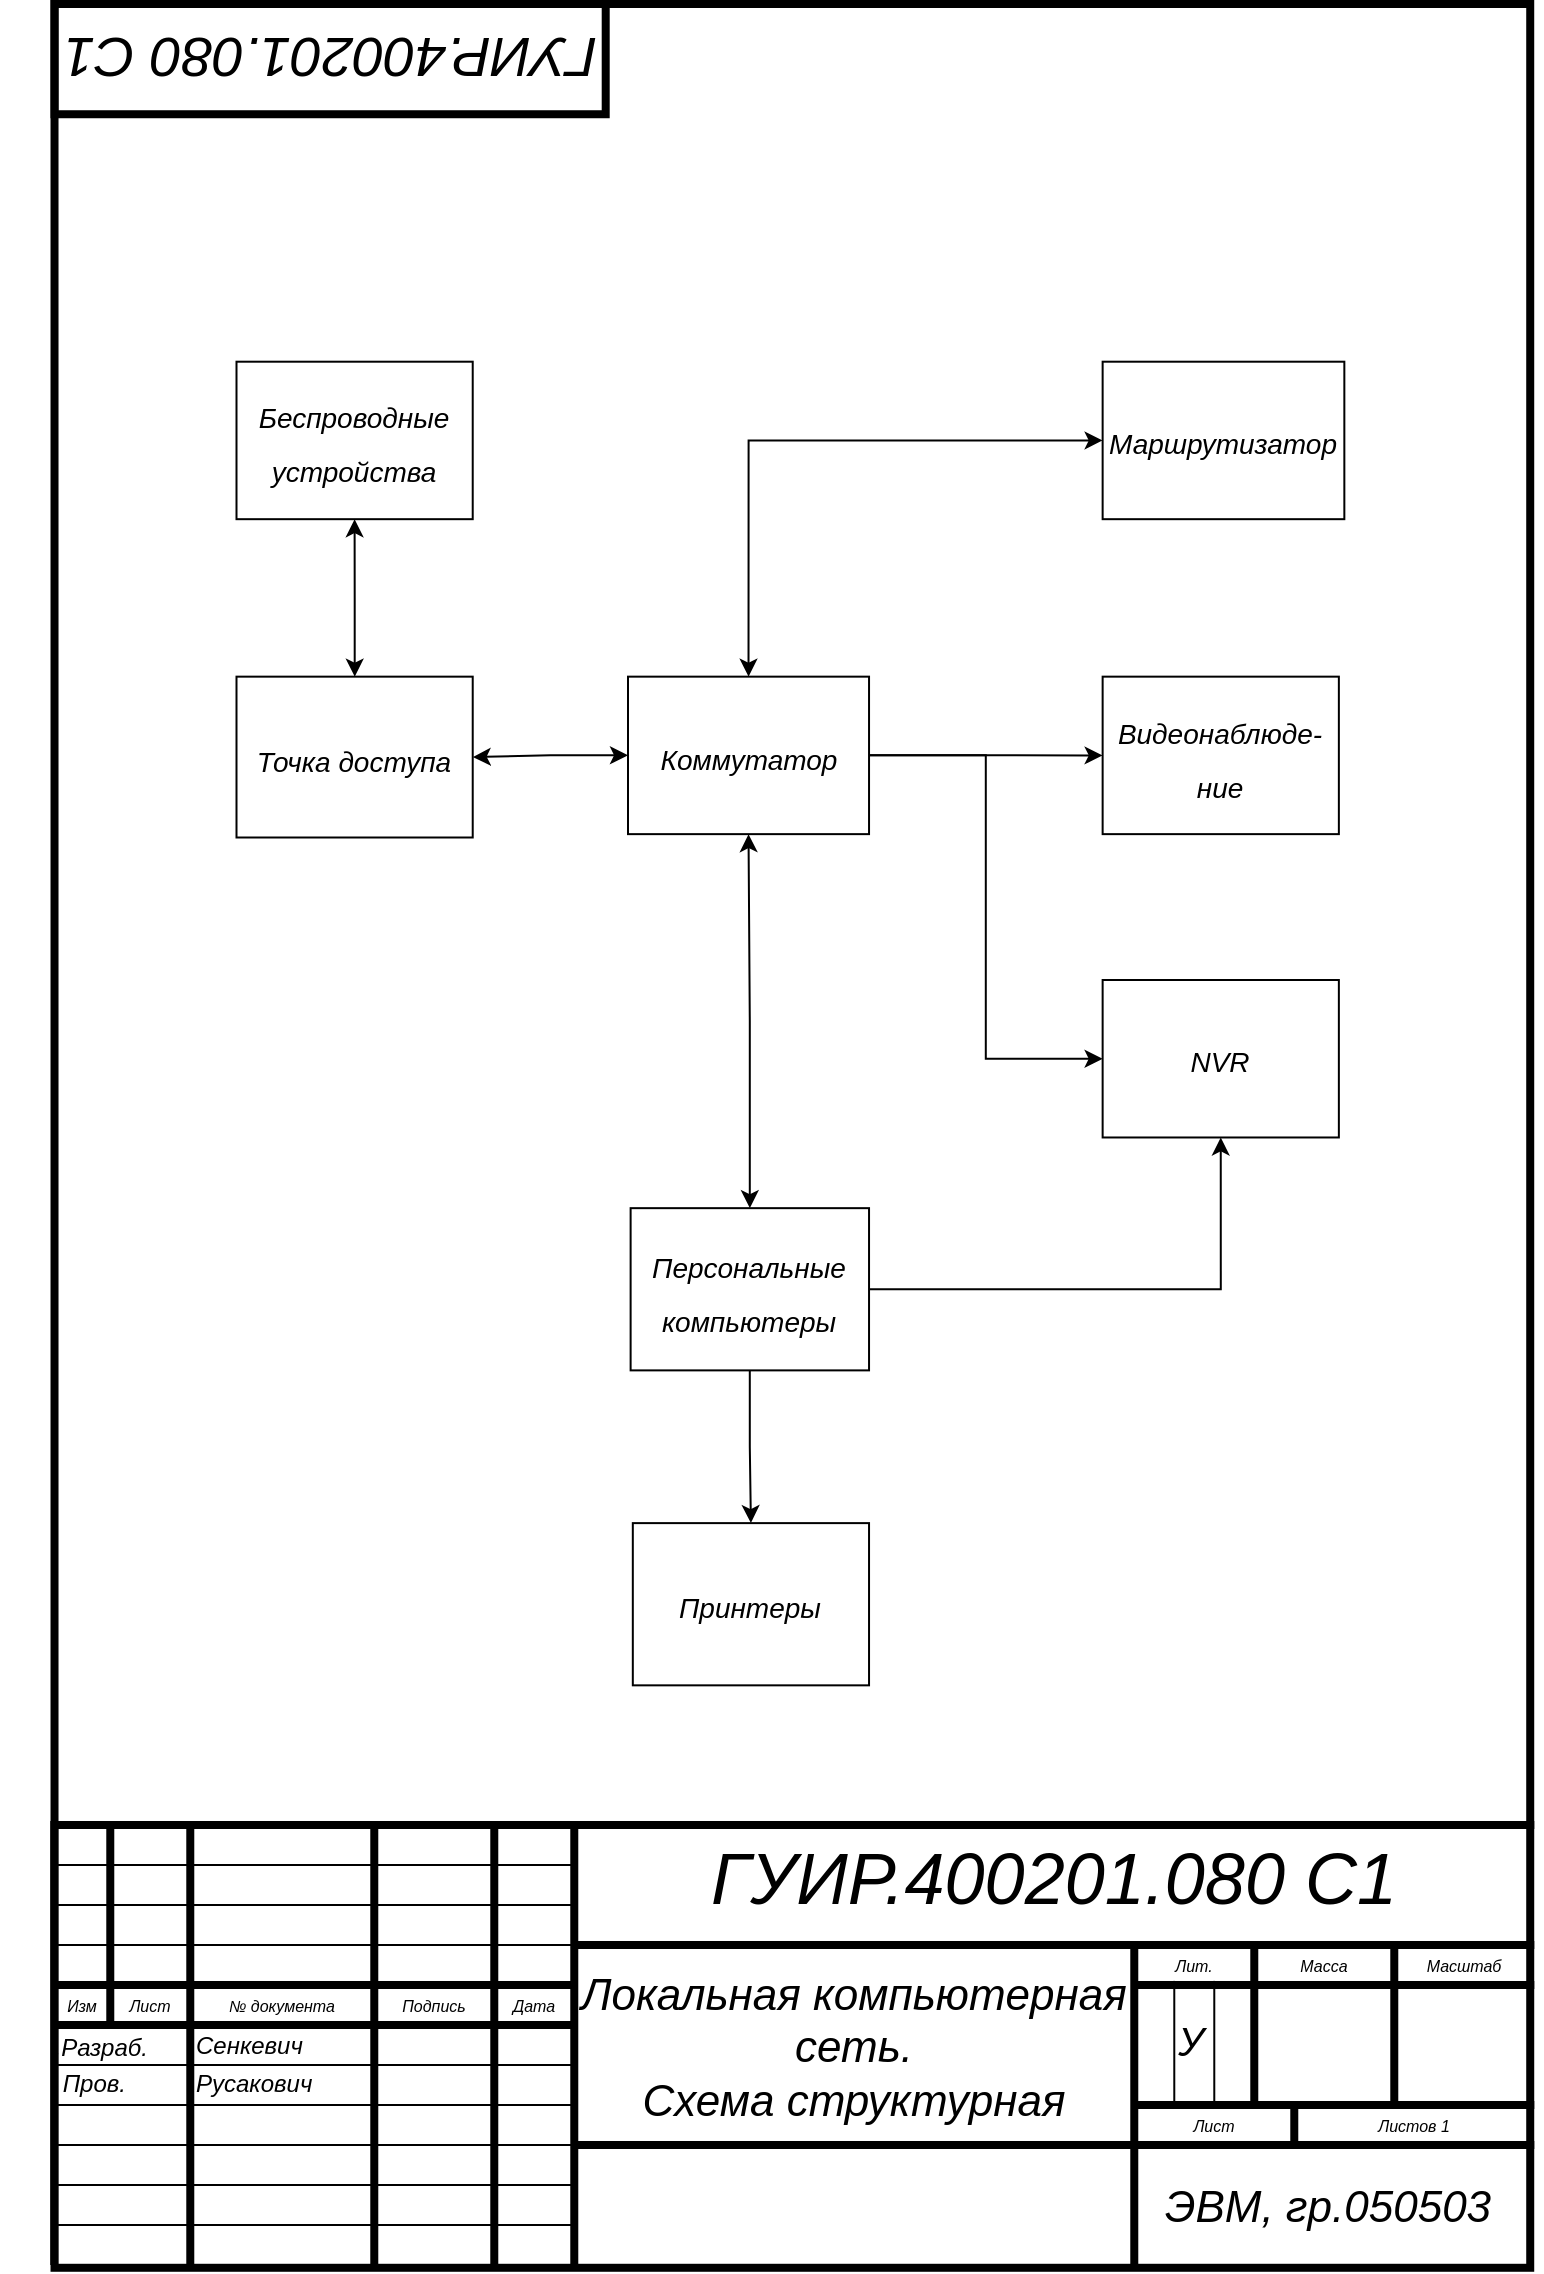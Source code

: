 <mxfile compressed="false" version="22.1.2" type="device">
  <diagram name="Страница-1" id="Страница-1">
    <mxGraphModel dx="-38" dy="461" grid="1" gridSize="9.842" guides="1" tooltips="1" connect="1" arrows="1" fold="1" page="1" pageScale="1" pageWidth="827" pageHeight="1169" math="0" shadow="0">
      <root>
        <mxCell id="0" />
        <mxCell id="tpW0L4eKJtAbM24Pp-hq-4" value="Границы" style="" parent="0" />
        <mxCell id="XYD-opMogOewsWYCsBqt-0" value="" style="rounded=0;whiteSpace=wrap;html=1;fillColor=none;strokeWidth=4;" parent="tpW0L4eKJtAbM24Pp-hq-4" vertex="1">
          <mxGeometry x="893.26" y="18" width="737.85" height="1131.89" as="geometry" />
        </mxCell>
        <mxCell id="XYD-opMogOewsWYCsBqt-1" value="" style="rounded=0;whiteSpace=wrap;html=1;strokeWidth=4;fillColor=none;" parent="tpW0L4eKJtAbM24Pp-hq-4" vertex="1">
          <mxGeometry x="893.26" y="18" width="275.59" height="55.12" as="geometry" />
        </mxCell>
        <mxCell id="ZWHlX_L_aykVCrJByL5k-2" value="&lt;font style=&quot;font-size: 14px;&quot;&gt;Маршрутизатор&lt;/font&gt;" style="rounded=0;whiteSpace=wrap;html=1;fontSize=22;strokeWidth=1;align=center;fontFamily=Arial;fontStyle=2" parent="tpW0L4eKJtAbM24Pp-hq-4" vertex="1">
          <mxGeometry x="1417.32" y="196.85" width="120.85" height="78.74" as="geometry" />
        </mxCell>
        <mxCell id="ZWHlX_L_aykVCrJByL5k-3" style="edgeStyle=orthogonalEdgeStyle;rounded=0;orthogonalLoop=1;jettySize=auto;html=1;entryX=0.5;entryY=1;entryDx=0;entryDy=0;startArrow=classic;startFill=1;" parent="tpW0L4eKJtAbM24Pp-hq-4" source="ZWHlX_L_aykVCrJByL5k-4" target="ZWHlX_L_aykVCrJByL5k-5" edge="1">
          <mxGeometry relative="1" as="geometry" />
        </mxCell>
        <mxCell id="ZWHlX_L_aykVCrJByL5k-4" value="&lt;font style=&quot;font-size: 14px;&quot;&gt;Точка доступа&lt;/font&gt;" style="rounded=0;whiteSpace=wrap;html=1;fontSize=22;strokeWidth=1;align=center;fontFamily=Arial;fontStyle=2" parent="tpW0L4eKJtAbM24Pp-hq-4" vertex="1">
          <mxGeometry x="984.25" y="354.33" width="118.11" height="80.42" as="geometry" />
        </mxCell>
        <mxCell id="ZWHlX_L_aykVCrJByL5k-5" value="&lt;font style=&quot;font-size: 14px;&quot;&gt;Беспроводные устройства&lt;/font&gt;" style="rounded=0;whiteSpace=wrap;html=1;fontSize=22;strokeWidth=1;align=center;fontFamily=Arial;fontStyle=2" parent="tpW0L4eKJtAbM24Pp-hq-4" vertex="1">
          <mxGeometry x="984.25" y="196.85" width="118.11" height="78.74" as="geometry" />
        </mxCell>
        <mxCell id="ZWHlX_L_aykVCrJByL5k-6" value="&lt;font style=&quot;font-size: 14px;&quot;&gt;Видеонаблюде-ние&lt;/font&gt;" style="rounded=0;whiteSpace=wrap;html=1;fontSize=22;strokeWidth=1;align=center;fontFamily=Arial;fontStyle=2" parent="tpW0L4eKJtAbM24Pp-hq-4" vertex="1">
          <mxGeometry x="1417.32" y="354.33" width="118.11" height="78.74" as="geometry" />
        </mxCell>
        <mxCell id="ZWHlX_L_aykVCrJByL5k-14" style="edgeStyle=orthogonalEdgeStyle;rounded=0;orthogonalLoop=1;jettySize=auto;html=1;entryX=1;entryY=0.5;entryDx=0;entryDy=0;startArrow=classic;startFill=1;" parent="tpW0L4eKJtAbM24Pp-hq-4" source="ZWHlX_L_aykVCrJByL5k-7" target="ZWHlX_L_aykVCrJByL5k-4" edge="1">
          <mxGeometry relative="1" as="geometry" />
        </mxCell>
        <mxCell id="PZikR7av2AhRdOscedBx-4" style="edgeStyle=orthogonalEdgeStyle;rounded=0;orthogonalLoop=1;jettySize=auto;html=1;entryX=0;entryY=0.5;entryDx=0;entryDy=0;exitX=0.5;exitY=0;exitDx=0;exitDy=0;startArrow=classic;startFill=1;" edge="1" parent="tpW0L4eKJtAbM24Pp-hq-4" source="ZWHlX_L_aykVCrJByL5k-7" target="ZWHlX_L_aykVCrJByL5k-2">
          <mxGeometry relative="1" as="geometry" />
        </mxCell>
        <mxCell id="PZikR7av2AhRdOscedBx-6" style="edgeStyle=orthogonalEdgeStyle;rounded=0;orthogonalLoop=1;jettySize=auto;html=1;entryX=0;entryY=0.5;entryDx=0;entryDy=0;" edge="1" parent="tpW0L4eKJtAbM24Pp-hq-4" source="ZWHlX_L_aykVCrJByL5k-7" target="ZWHlX_L_aykVCrJByL5k-10">
          <mxGeometry relative="1" as="geometry" />
        </mxCell>
        <mxCell id="PZikR7av2AhRdOscedBx-8" style="edgeStyle=orthogonalEdgeStyle;rounded=0;orthogonalLoop=1;jettySize=auto;html=1;entryX=0;entryY=0.5;entryDx=0;entryDy=0;" edge="1" parent="tpW0L4eKJtAbM24Pp-hq-4" source="ZWHlX_L_aykVCrJByL5k-7" target="ZWHlX_L_aykVCrJByL5k-6">
          <mxGeometry relative="1" as="geometry" />
        </mxCell>
        <mxCell id="ZWHlX_L_aykVCrJByL5k-7" value="&lt;font style=&quot;font-size: 14px;&quot;&gt;Коммутатор&lt;/font&gt;" style="rounded=0;whiteSpace=wrap;html=1;fontSize=22;strokeWidth=1;align=center;fontFamily=Arial;fontStyle=2" parent="tpW0L4eKJtAbM24Pp-hq-4" vertex="1">
          <mxGeometry x="1180" y="354.33" width="120.52" height="78.74" as="geometry" />
        </mxCell>
        <mxCell id="ZWHlX_L_aykVCrJByL5k-10" value="&lt;font style=&quot;font-size: 14px;&quot;&gt;NVR&lt;/font&gt;" style="rounded=0;whiteSpace=wrap;html=1;fontSize=22;strokeWidth=1;align=center;fontFamily=Arial;fontStyle=2" parent="tpW0L4eKJtAbM24Pp-hq-4" vertex="1">
          <mxGeometry x="1417.32" y="506.0" width="118.11" height="78.74" as="geometry" />
        </mxCell>
        <mxCell id="ZWHlX_L_aykVCrJByL5k-11" value="&lt;font style=&quot;font-size: 14px;&quot;&gt;Принтеры&lt;/font&gt;" style="rounded=0;whiteSpace=wrap;html=1;fontSize=22;strokeWidth=1;align=center;fontFamily=Arial;fontStyle=2" parent="tpW0L4eKJtAbM24Pp-hq-4" vertex="1">
          <mxGeometry x="1182.41" y="777.56" width="118.11" height="81.11" as="geometry" />
        </mxCell>
        <mxCell id="ZWHlX_L_aykVCrJByL5k-16" style="edgeStyle=orthogonalEdgeStyle;rounded=0;orthogonalLoop=1;jettySize=auto;html=1;entryX=0.5;entryY=1;entryDx=0;entryDy=0;startArrow=classic;startFill=1;" parent="tpW0L4eKJtAbM24Pp-hq-4" source="ZWHlX_L_aykVCrJByL5k-12" target="ZWHlX_L_aykVCrJByL5k-7" edge="1">
          <mxGeometry relative="1" as="geometry" />
        </mxCell>
        <mxCell id="PZikR7av2AhRdOscedBx-0" value="" style="edgeStyle=orthogonalEdgeStyle;rounded=0;orthogonalLoop=1;jettySize=auto;html=1;" edge="1" parent="tpW0L4eKJtAbM24Pp-hq-4" source="ZWHlX_L_aykVCrJByL5k-12" target="ZWHlX_L_aykVCrJByL5k-11">
          <mxGeometry relative="1" as="geometry" />
        </mxCell>
        <mxCell id="PZikR7av2AhRdOscedBx-7" style="edgeStyle=orthogonalEdgeStyle;rounded=0;orthogonalLoop=1;jettySize=auto;html=1;entryX=0.5;entryY=1;entryDx=0;entryDy=0;" edge="1" parent="tpW0L4eKJtAbM24Pp-hq-4" source="ZWHlX_L_aykVCrJByL5k-12" target="ZWHlX_L_aykVCrJByL5k-10">
          <mxGeometry relative="1" as="geometry" />
        </mxCell>
        <mxCell id="ZWHlX_L_aykVCrJByL5k-12" value="&lt;font style=&quot;font-size: 14px;&quot;&gt;Персональные компьютеры&lt;/font&gt;" style="rounded=0;whiteSpace=wrap;html=1;fontSize=22;strokeWidth=1;align=center;fontFamily=Arial;fontStyle=2" parent="tpW0L4eKJtAbM24Pp-hq-4" vertex="1">
          <mxGeometry x="1181.31" y="620.08" width="119.21" height="81.11" as="geometry" />
        </mxCell>
        <mxCell id="tpW0L4eKJtAbM24Pp-hq-6" value="Рамка" parent="0" />
        <mxCell id="Izu4CDzaR0ki_h7jihql-112" style="vsdxID=3;fillColor=#FFFFFF;gradientColor=none;shape=stencil(nY9LDoAgDERP0z3SI/i5BwkoRAUC+Lu9kGo0Lt3NtK/tFLCOWngFnMUU3Kg2I5MGbIBzY7UKJmUF2ALWvQtqCG6xkrwXhSxqdmvZsNNcxViZ4ewgT64jdDL2hf4E7wsXmsWThd549765c4l+xvYE);strokeColor=#000000;strokeWidth=4;spacingTop=-1;spacingBottom=-1;spacingLeft=-1;spacingRight=-1;labelBackgroundColor=#ffffff;rounded=0;html=1;whiteSpace=wrap;fontFamily=Arial;fontStyle=2" parent="tpW0L4eKJtAbM24Pp-hq-6" vertex="1">
          <mxGeometry x="893.14" y="928.45" width="740" height="220" as="geometry" />
        </mxCell>
        <mxCell id="Izu4CDzaR0ki_h7jihql-113" style="vsdxID=28;edgeStyle=none;startArrow=none;endArrow=none;startSize=5;endSize=5;strokeWidth=4;strokeColor=#000000;spacingTop=-1;spacingBottom=-1;spacingLeft=-1;spacingRight=-1;verticalAlign=middle;html=1;labelBackgroundColor=#ffffff;rounded=0;fontFamily=Arial;fontStyle=2" parent="tpW0L4eKJtAbM24Pp-hq-6" edge="1">
          <mxGeometry relative="1" as="geometry">
            <Array as="points" />
            <mxPoint x="921.14" y="928.45" as="sourcePoint" />
            <mxPoint x="921.14" y="1028.45" as="targetPoint" />
          </mxGeometry>
        </mxCell>
        <mxCell id="Izu4CDzaR0ki_h7jihql-114" style="vsdxID=27;edgeStyle=none;startArrow=none;endArrow=none;startSize=5;endSize=5;strokeColor=#000000;spacingTop=-1;spacingBottom=-1;spacingLeft=-1;spacingRight=-1;verticalAlign=middle;html=1;labelBackgroundColor=#ffffff;rounded=0;fontFamily=Arial;fontStyle=2" parent="tpW0L4eKJtAbM24Pp-hq-6" edge="1">
          <mxGeometry relative="1" as="geometry">
            <mxPoint as="offset" />
            <Array as="points" />
            <mxPoint x="893.14" y="1128.45" as="sourcePoint" />
            <mxPoint x="1153.14" y="1128.45" as="targetPoint" />
          </mxGeometry>
        </mxCell>
        <mxCell id="Izu4CDzaR0ki_h7jihql-115" style="vsdxID=26;edgeStyle=none;startArrow=none;endArrow=none;startSize=5;endSize=5;strokeColor=#000000;spacingTop=-1;spacingBottom=-1;spacingLeft=-1;spacingRight=-1;verticalAlign=middle;html=1;labelBackgroundColor=#ffffff;rounded=0;fontFamily=Arial;fontStyle=2" parent="tpW0L4eKJtAbM24Pp-hq-6" edge="1">
          <mxGeometry relative="1" as="geometry">
            <mxPoint as="offset" />
            <Array as="points" />
            <mxPoint x="893.14" y="1108.45" as="sourcePoint" />
            <mxPoint x="1153.14" y="1108.45" as="targetPoint" />
          </mxGeometry>
        </mxCell>
        <mxCell id="Izu4CDzaR0ki_h7jihql-116" style="vsdxID=25;edgeStyle=none;startArrow=none;endArrow=none;startSize=5;endSize=5;strokeColor=#000000;spacingTop=-1;spacingBottom=-1;spacingLeft=-1;spacingRight=-1;verticalAlign=middle;html=1;labelBackgroundColor=#ffffff;rounded=0;fontFamily=Arial;fontStyle=2" parent="tpW0L4eKJtAbM24Pp-hq-6" edge="1">
          <mxGeometry relative="1" as="geometry">
            <mxPoint as="offset" />
            <Array as="points" />
            <mxPoint x="893.14" y="1088.45" as="sourcePoint" />
            <mxPoint x="1153.14" y="1088.45" as="targetPoint" />
          </mxGeometry>
        </mxCell>
        <mxCell id="Izu4CDzaR0ki_h7jihql-117" style="vsdxID=24;edgeStyle=none;startArrow=none;endArrow=none;startSize=5;endSize=5;strokeColor=#000000;spacingTop=-1;spacingBottom=-1;spacingLeft=-1;spacingRight=-1;verticalAlign=middle;html=1;labelBackgroundColor=#ffffff;rounded=0;fontFamily=Arial;fontStyle=2" parent="tpW0L4eKJtAbM24Pp-hq-6" edge="1">
          <mxGeometry relative="1" as="geometry">
            <mxPoint as="offset" />
            <Array as="points" />
            <mxPoint x="893.14" y="1068.45" as="sourcePoint" />
            <mxPoint x="1153.14" y="1068.45" as="targetPoint" />
          </mxGeometry>
        </mxCell>
        <mxCell id="Izu4CDzaR0ki_h7jihql-118" style="vsdxID=23;edgeStyle=none;startArrow=none;endArrow=none;startSize=5;endSize=5;strokeColor=#000000;spacingTop=-1;spacingBottom=-1;spacingLeft=-1;spacingRight=-1;verticalAlign=middle;html=1;labelBackgroundColor=#ffffff;rounded=0;fontFamily=Arial;fontStyle=2" parent="tpW0L4eKJtAbM24Pp-hq-6" edge="1">
          <mxGeometry relative="1" as="geometry">
            <mxPoint as="offset" />
            <Array as="points" />
            <mxPoint x="893.14" y="1048.45" as="sourcePoint" />
            <mxPoint x="1153.14" y="1048.45" as="targetPoint" />
          </mxGeometry>
        </mxCell>
        <mxCell id="Izu4CDzaR0ki_h7jihql-119" style="vsdxID=22;edgeStyle=none;startArrow=none;endArrow=none;startSize=5;endSize=5;strokeWidth=4;strokeColor=#000000;spacingTop=-1;spacingBottom=-1;spacingLeft=-1;spacingRight=-1;verticalAlign=middle;html=1;labelBackgroundColor=#ffffff;rounded=0;fontFamily=Arial;fontStyle=2" parent="tpW0L4eKJtAbM24Pp-hq-6" edge="1">
          <mxGeometry relative="1" as="geometry">
            <mxPoint as="offset" />
            <Array as="points" />
            <mxPoint x="893.14" y="1028.45" as="sourcePoint" />
            <mxPoint x="1153.14" y="1028.45" as="targetPoint" />
          </mxGeometry>
        </mxCell>
        <mxCell id="Izu4CDzaR0ki_h7jihql-120" style="vsdxID=21;edgeStyle=none;startArrow=none;endArrow=none;startSize=5;endSize=5;strokeWidth=4;strokeColor=#000000;spacingTop=-1;spacingBottom=-1;spacingLeft=-1;spacingRight=-1;verticalAlign=middle;html=1;labelBackgroundColor=#ffffff;rounded=0;fontFamily=Arial;fontStyle=2" parent="tpW0L4eKJtAbM24Pp-hq-6" edge="1">
          <mxGeometry relative="1" as="geometry">
            <mxPoint as="offset" />
            <Array as="points" />
            <mxPoint x="893.14" y="1008.45" as="sourcePoint" />
            <mxPoint x="1153.14" y="1008.45" as="targetPoint" />
          </mxGeometry>
        </mxCell>
        <mxCell id="Izu4CDzaR0ki_h7jihql-121" style="vsdxID=20;edgeStyle=none;startArrow=none;endArrow=none;startSize=5;endSize=5;strokeColor=#000000;spacingTop=-1;spacingBottom=-1;spacingLeft=-1;spacingRight=-1;verticalAlign=middle;html=1;labelBackgroundColor=#ffffff;rounded=0;fontFamily=Arial;fontStyle=2" parent="tpW0L4eKJtAbM24Pp-hq-6" edge="1">
          <mxGeometry relative="1" as="geometry">
            <mxPoint as="offset" />
            <Array as="points" />
            <mxPoint x="893.14" y="988.45" as="sourcePoint" />
            <mxPoint x="1153.14" y="988.45" as="targetPoint" />
          </mxGeometry>
        </mxCell>
        <mxCell id="Izu4CDzaR0ki_h7jihql-122" style="vsdxID=19;edgeStyle=none;startArrow=none;endArrow=none;startSize=5;endSize=5;strokeColor=#000000;spacingTop=-1;spacingBottom=-1;spacingLeft=-1;spacingRight=-1;verticalAlign=middle;html=1;labelBackgroundColor=#ffffff;rounded=0;fontFamily=Arial;fontStyle=2" parent="tpW0L4eKJtAbM24Pp-hq-6" edge="1">
          <mxGeometry relative="1" as="geometry">
            <mxPoint as="offset" />
            <Array as="points" />
            <mxPoint x="893.14" y="968.45" as="sourcePoint" />
            <mxPoint x="1153.14" y="968.45" as="targetPoint" />
          </mxGeometry>
        </mxCell>
        <mxCell id="Izu4CDzaR0ki_h7jihql-123" style="vsdxID=18;edgeStyle=none;startArrow=none;endArrow=none;startSize=5;endSize=5;strokeColor=#000000;spacingTop=-1;spacingBottom=-1;spacingLeft=-1;spacingRight=-1;verticalAlign=middle;html=1;labelBackgroundColor=#ffffff;rounded=0;fontFamily=Arial;fontStyle=2" parent="tpW0L4eKJtAbM24Pp-hq-6" edge="1">
          <mxGeometry relative="1" as="geometry">
            <mxPoint as="offset" />
            <Array as="points" />
            <mxPoint x="893.14" y="948.45" as="sourcePoint" />
            <mxPoint x="1153.14" y="948.45" as="targetPoint" />
          </mxGeometry>
        </mxCell>
        <mxCell id="Izu4CDzaR0ki_h7jihql-124" style="vsdxID=17;edgeStyle=none;startArrow=none;endArrow=none;startSize=5;endSize=5;strokeWidth=4;strokeColor=#000000;spacingTop=-1;spacingBottom=-1;spacingLeft=-1;spacingRight=-1;verticalAlign=middle;html=1;labelBackgroundColor=#ffffff;rounded=0;fontFamily=Arial;fontStyle=2" parent="tpW0L4eKJtAbM24Pp-hq-6" edge="1">
          <mxGeometry relative="1" as="geometry">
            <Array as="points" />
            <mxPoint x="961.14" y="928.45" as="sourcePoint" />
            <mxPoint x="961.14" y="1148.45" as="targetPoint" />
          </mxGeometry>
        </mxCell>
        <mxCell id="Izu4CDzaR0ki_h7jihql-125" style="vsdxID=16;edgeStyle=none;startArrow=none;endArrow=none;startSize=5;endSize=5;strokeWidth=4;strokeColor=#000000;spacingTop=-1;spacingBottom=-1;spacingLeft=-1;spacingRight=-1;verticalAlign=middle;html=1;labelBackgroundColor=#ffffff;rounded=0;fontFamily=Arial;fontStyle=2" parent="tpW0L4eKJtAbM24Pp-hq-6" edge="1">
          <mxGeometry relative="1" as="geometry">
            <Array as="points" />
            <mxPoint x="1053.14" y="928.45" as="sourcePoint" />
            <mxPoint x="1053.14" y="1148.45" as="targetPoint" />
          </mxGeometry>
        </mxCell>
        <mxCell id="Izu4CDzaR0ki_h7jihql-126" style="vsdxID=15;edgeStyle=none;startArrow=none;endArrow=none;startSize=5;endSize=5;strokeWidth=4;strokeColor=#000000;spacingTop=-1;spacingBottom=-1;spacingLeft=-1;spacingRight=-1;verticalAlign=middle;html=1;labelBackgroundColor=#ffffff;rounded=0;fontFamily=Arial;fontStyle=2" parent="tpW0L4eKJtAbM24Pp-hq-6" edge="1">
          <mxGeometry relative="1" as="geometry">
            <Array as="points" />
            <mxPoint x="1113.14" y="928.45" as="sourcePoint" />
            <mxPoint x="1113.14" y="1148.45" as="targetPoint" />
          </mxGeometry>
        </mxCell>
        <mxCell id="Izu4CDzaR0ki_h7jihql-127" style="vsdxID=14;edgeStyle=none;startArrow=none;endArrow=none;startSize=5;endSize=5;strokeWidth=4;strokeColor=#000000;spacingTop=-1;spacingBottom=-1;spacingLeft=-1;spacingRight=-1;verticalAlign=middle;html=1;labelBackgroundColor=#ffffff;rounded=0;fontFamily=Arial;fontStyle=2" parent="tpW0L4eKJtAbM24Pp-hq-6" edge="1">
          <mxGeometry relative="1" as="geometry">
            <Array as="points" />
            <mxPoint x="1563.14" y="988.45" as="sourcePoint" />
            <mxPoint x="1563.14" y="1068.45" as="targetPoint" />
          </mxGeometry>
        </mxCell>
        <mxCell id="Izu4CDzaR0ki_h7jihql-128" style="vsdxID=11;edgeStyle=none;startArrow=none;endArrow=none;startSize=5;endSize=5;strokeWidth=4;strokeColor=#000000;spacingTop=-1;spacingBottom=-1;spacingLeft=-1;spacingRight=-1;verticalAlign=middle;html=1;labelBackgroundColor=#ffffff;rounded=0;fontFamily=Arial;fontStyle=2" parent="tpW0L4eKJtAbM24Pp-hq-6" edge="1">
          <mxGeometry relative="1" as="geometry">
            <Array as="points" />
            <mxPoint x="1513.14" y="1068.45" as="sourcePoint" />
            <mxPoint x="1513.14" y="1088.45" as="targetPoint" />
          </mxGeometry>
        </mxCell>
        <mxCell id="Izu4CDzaR0ki_h7jihql-129" style="vsdxID=10;edgeStyle=none;startArrow=none;endArrow=none;startSize=5;endSize=5;strokeWidth=4;strokeColor=#000000;spacingTop=-1;spacingBottom=-1;spacingLeft=-1;spacingRight=-1;verticalAlign=middle;html=1;labelBackgroundColor=#ffffff;rounded=0;fontFamily=Arial;fontStyle=2" parent="tpW0L4eKJtAbM24Pp-hq-6" edge="1">
          <mxGeometry relative="1" as="geometry">
            <Array as="points" />
            <mxPoint x="1493.14" y="988.45" as="sourcePoint" />
            <mxPoint x="1493.14" y="1068.45" as="targetPoint" />
          </mxGeometry>
        </mxCell>
        <mxCell id="Izu4CDzaR0ki_h7jihql-131" style="vsdxID=388;edgeStyle=none;startArrow=none;endArrow=none;startSize=5;endSize=5;strokeColor=#000000;spacingTop=-1;spacingBottom=-1;spacingLeft=-1;spacingRight=-1;verticalAlign=middle;html=1;labelBackgroundColor=#ffffff;rounded=0;fontFamily=Arial;fontStyle=2" parent="tpW0L4eKJtAbM24Pp-hq-6" edge="1">
          <mxGeometry relative="1" as="geometry">
            <Array as="points" />
            <mxPoint x="1473.14" y="1006.45" as="sourcePoint" />
            <mxPoint x="1473.14" y="1068.45" as="targetPoint" />
          </mxGeometry>
        </mxCell>
        <mxCell id="Izu4CDzaR0ki_h7jihql-135" style="vsdxID=387;edgeStyle=none;startArrow=none;endArrow=none;startSize=5;endSize=5;strokeColor=#000000;spacingTop=-1;spacingBottom=-1;spacingLeft=-1;spacingRight=-1;verticalAlign=middle;html=1;labelBackgroundColor=#ffffff;rounded=0;fontFamily=Arial;fontStyle=2" parent="tpW0L4eKJtAbM24Pp-hq-6" edge="1">
          <mxGeometry relative="1" as="geometry">
            <Array as="points" />
            <mxPoint x="1453.14" y="1006.45" as="sourcePoint" />
            <mxPoint x="1453.14" y="1068.45" as="targetPoint" />
          </mxGeometry>
        </mxCell>
        <mxCell id="Izu4CDzaR0ki_h7jihql-136" style="vsdxID=9;edgeStyle=none;startArrow=none;endArrow=none;startSize=5;endSize=5;strokeWidth=4;strokeColor=#000000;spacingTop=-1;spacingBottom=-1;spacingLeft=-1;spacingRight=-1;verticalAlign=middle;html=1;labelBackgroundColor=#ffffff;rounded=0;fontFamily=Arial;fontStyle=2" parent="tpW0L4eKJtAbM24Pp-hq-6" edge="1">
          <mxGeometry relative="1" as="geometry">
            <mxPoint as="offset" />
            <Array as="points" />
            <mxPoint x="1433.14" y="1068.45" as="sourcePoint" />
            <mxPoint x="1633.14" y="1068.45" as="targetPoint" />
          </mxGeometry>
        </mxCell>
        <mxCell id="Izu4CDzaR0ki_h7jihql-137" style="vsdxID=8;edgeStyle=none;startArrow=none;endArrow=none;startSize=5;endSize=5;strokeWidth=4;strokeColor=#000000;spacingTop=-1;spacingBottom=-1;spacingLeft=-1;spacingRight=-1;verticalAlign=middle;html=1;labelBackgroundColor=#ffffff;rounded=0;fontFamily=Arial;fontStyle=2" parent="tpW0L4eKJtAbM24Pp-hq-6" edge="1">
          <mxGeometry relative="1" as="geometry">
            <mxPoint as="offset" />
            <Array as="points" />
            <mxPoint x="1433.14" y="1008.45" as="sourcePoint" />
            <mxPoint x="1633.14" y="1008.45" as="targetPoint" />
          </mxGeometry>
        </mxCell>
        <mxCell id="Izu4CDzaR0ki_h7jihql-138" style="vsdxID=7;edgeStyle=none;startArrow=none;endArrow=none;startSize=5;endSize=5;strokeWidth=4;strokeColor=#000000;spacingTop=-1;spacingBottom=-1;spacingLeft=-1;spacingRight=-1;verticalAlign=middle;html=1;labelBackgroundColor=#ffffff;rounded=0;fontFamily=Arial;fontStyle=2" parent="tpW0L4eKJtAbM24Pp-hq-6" edge="1">
          <mxGeometry relative="1" as="geometry">
            <Array as="points" />
            <mxPoint x="1433.14" y="988.45" as="sourcePoint" />
            <mxPoint x="1433.14" y="1148.45" as="targetPoint" />
          </mxGeometry>
        </mxCell>
        <mxCell id="Izu4CDzaR0ki_h7jihql-139" style="vsdxID=6;edgeStyle=none;startArrow=none;endArrow=none;startSize=5;endSize=5;strokeWidth=4;strokeColor=#000000;spacingTop=-1;spacingBottom=-1;spacingLeft=-1;spacingRight=-1;verticalAlign=middle;html=1;labelBackgroundColor=#ffffff;rounded=0;fontFamily=Arial;fontStyle=2" parent="tpW0L4eKJtAbM24Pp-hq-6" edge="1">
          <mxGeometry relative="1" as="geometry">
            <Array as="points" />
            <mxPoint x="1633.14" y="1088.45" as="sourcePoint" />
            <mxPoint x="1153.14" y="1088.45" as="targetPoint" />
          </mxGeometry>
        </mxCell>
        <mxCell id="Izu4CDzaR0ki_h7jihql-140" style="vsdxID=4;edgeStyle=none;startArrow=none;endArrow=none;startSize=5;endSize=5;strokeWidth=4;strokeColor=#000000;spacingTop=-1;spacingBottom=-1;spacingLeft=-1;spacingRight=-1;verticalAlign=middle;html=1;labelBackgroundColor=#ffffff;rounded=0;fontFamily=Arial;fontStyle=2" parent="tpW0L4eKJtAbM24Pp-hq-6" edge="1">
          <mxGeometry relative="1" as="geometry">
            <Array as="points" />
            <mxPoint x="1153.14" y="928.45" as="sourcePoint" />
            <mxPoint x="1153.14" y="1148.45" as="targetPoint" />
          </mxGeometry>
        </mxCell>
        <mxCell id="Izu4CDzaR0ki_h7jihql-141" style="vsdxID=5;edgeStyle=none;startArrow=none;endArrow=none;startSize=5;endSize=5;strokeWidth=4;strokeColor=#000000;spacingTop=-1;spacingBottom=-1;spacingLeft=-1;spacingRight=-1;verticalAlign=middle;html=1;labelBackgroundColor=#ffffff;rounded=0;fontFamily=Arial;fontStyle=2" parent="tpW0L4eKJtAbM24Pp-hq-6" edge="1">
          <mxGeometry relative="1" as="geometry">
            <Array as="points" />
            <mxPoint x="1633.14" y="988.45" as="sourcePoint" />
            <mxPoint x="1153.14" y="988.45" as="targetPoint" />
          </mxGeometry>
        </mxCell>
        <mxCell id="Izu4CDzaR0ki_h7jihql-142" value="&lt;font style=&quot;font-size: 8px; direction: ltr; letter-spacing: 0px; line-height: 120%; opacity: 1;&quot;&gt;&lt;span&gt;Изм&lt;br&gt;&lt;/span&gt;&lt;/font&gt;" style="verticalAlign=middle;align=center;vsdxID=29;fillColor=none;gradientColor=none;shape=stencil(nZBLDoAgDERP0z3SIyjew0SURgSD+Lu9kMZoXLhwN9O+tukAlrNpJg1SzDH4QW/URgNYgZTkjA4UkwJUgGXng+6DX1zLfmoymdXo17xh5zmRJ6Q42BWCfc2oJfdAr+Yv+AP9Cb7OJ3H/2JG1HNGz/84klThPVCc=);strokeColor=none;strokeWidth=4;spacingTop=-1;spacingBottom=-1;spacingLeft=-1;spacingRight=-1;labelBackgroundColor=none;rounded=0;html=1;whiteSpace=wrap;fontFamily=Arial;fontStyle=2" parent="tpW0L4eKJtAbM24Pp-hq-6" vertex="1">
          <mxGeometry x="895.14" y="1010.45" width="24" height="16" as="geometry" />
        </mxCell>
        <mxCell id="Izu4CDzaR0ki_h7jihql-143" value="&lt;font style=&quot;font-size: 8px; direction: ltr; letter-spacing: 0px; line-height: 120%; opacity: 1;&quot;&gt;&lt;span&gt;Лист&lt;br&gt;&lt;/span&gt;&lt;/font&gt;" style="verticalAlign=middle;align=center;vsdxID=30;fillColor=none;gradientColor=none;shape=stencil(nZBLDoAgDERP0z3SIyjew0SURgSD+Lu9kMZoXLhwN9O+tukAlrNpJg1SzDH4QW/URgNYgZTkjA4UkwJUgGXng+6DX1zLfmoymdXo17xh5zmRJ6Q42BWCfc2oJfdAr+Yv+AP9Cb7OJ3H/2JG1HNGz/84klThPVCc=);strokeColor=none;strokeWidth=4;spacingTop=-1;spacingBottom=-1;spacingLeft=-1;spacingRight=-1;labelBackgroundColor=none;rounded=0;html=1;whiteSpace=wrap;fontFamily=Arial;fontStyle=2" parent="tpW0L4eKJtAbM24Pp-hq-6" vertex="1">
          <mxGeometry x="923.14" y="1010.45" width="36" height="16" as="geometry" />
        </mxCell>
        <mxCell id="Izu4CDzaR0ki_h7jihql-144" value="&lt;font style=&quot;font-size: 8px; direction: ltr; letter-spacing: 0px; line-height: 120%; opacity: 1;&quot;&gt;&lt;span&gt;№ документа&lt;br&gt;&lt;/span&gt;&lt;/font&gt;" style="verticalAlign=middle;align=center;vsdxID=31;fillColor=none;gradientColor=none;shape=stencil(nZBLDoAgDERP0z3SIyjew0SURgSD+Lu9kMZoXLhwN9O+tukAlrNpJg1SzDH4QW/URgNYgZTkjA4UkwJUgGXng+6DX1zLfmoymdXo17xh5zmRJ6Q42BWCfc2oJfdAr+Yv+AP9Cb7OJ3H/2JG1HNGz/84klThPVCc=);strokeColor=none;strokeWidth=4;spacingTop=-1;spacingBottom=-1;spacingLeft=-1;spacingRight=-1;labelBackgroundColor=none;rounded=0;html=1;whiteSpace=wrap;fontFamily=Arial;fontStyle=2" parent="tpW0L4eKJtAbM24Pp-hq-6" vertex="1">
          <mxGeometry x="963.14" y="1010.45" width="88" height="16" as="geometry" />
        </mxCell>
        <mxCell id="Izu4CDzaR0ki_h7jihql-145" value="&lt;font style=&quot;font-size: 8px; direction: ltr; letter-spacing: 0px; line-height: 120%; opacity: 1;&quot;&gt;&lt;span&gt;Подпись&lt;br&gt;&lt;/span&gt;&lt;/font&gt;" style="verticalAlign=middle;align=center;vsdxID=32;fillColor=none;gradientColor=none;shape=stencil(nZBLDoAgDERP0z3SIyjew0SURgSD+Lu9kMZoXLhwN9O+tukAlrNpJg1SzDH4QW/URgNYgZTkjA4UkwJUgGXng+6DX1zLfmoymdXo17xh5zmRJ6Q42BWCfc2oJfdAr+Yv+AP9Cb7OJ3H/2JG1HNGz/84klThPVCc=);strokeColor=none;strokeWidth=4;spacingTop=-1;spacingBottom=-1;spacingLeft=-1;spacingRight=-1;labelBackgroundColor=none;rounded=0;html=1;whiteSpace=wrap;fontFamily=Arial;fontStyle=2" parent="tpW0L4eKJtAbM24Pp-hq-6" vertex="1">
          <mxGeometry x="1055.14" y="1010.45" width="56" height="16" as="geometry" />
        </mxCell>
        <mxCell id="Izu4CDzaR0ki_h7jihql-146" value="&lt;font style=&quot;font-size: 8px; direction: ltr; letter-spacing: 0px; line-height: 120%; opacity: 1;&quot;&gt;&lt;span&gt;Дата&lt;br&gt;&lt;/span&gt;&lt;/font&gt;" style="verticalAlign=middle;align=center;vsdxID=33;fillColor=none;gradientColor=none;shape=stencil(nZBLDoAgDERP0z3SIyjew0SURgSD+Lu9kMZoXLhwN9O+tukAlrNpJg1SzDH4QW/URgNYgZTkjA4UkwJUgGXng+6DX1zLfmoymdXo17xh5zmRJ6Q42BWCfc2oJfdAr+Yv+AP9Cb7OJ3H/2JG1HNGz/84klThPVCc=);strokeColor=none;strokeWidth=4;spacingTop=-1;spacingBottom=-1;spacingLeft=-1;spacingRight=-1;labelBackgroundColor=none;rounded=0;html=1;whiteSpace=wrap;fontFamily=Arial;fontStyle=2" parent="tpW0L4eKJtAbM24Pp-hq-6" vertex="1">
          <mxGeometry x="1115.14" y="1010.45" width="36" height="16" as="geometry" />
        </mxCell>
        <mxCell id="Izu4CDzaR0ki_h7jihql-147" value="&lt;font style=&quot;font-size: 8px; direction: ltr; letter-spacing: 0px; line-height: 120%; opacity: 1;&quot;&gt;&lt;span&gt;Лит.&lt;br&gt;&lt;/span&gt;&lt;/font&gt;" style="verticalAlign=middle;align=center;vsdxID=34;fillColor=none;gradientColor=none;shape=stencil(nZBLDoAgDERP0z3SIyjew0SURgSD+Lu9kMZoXLhwN9O+tukAlrNpJg1SzDH4QW/URgNYgZTkjA4UkwJUgGXng+6DX1zLfmoymdXo17xh5zmRJ6Q42BWCfc2oJfdAr+Yv+AP9Cb7OJ3H/2JG1HNGz/84klThPVCc=);strokeColor=none;strokeWidth=4;spacingTop=-1;spacingBottom=-1;spacingLeft=-1;spacingRight=-1;labelBackgroundColor=none;rounded=0;html=1;whiteSpace=wrap;fontFamily=Arial;fontStyle=2" parent="tpW0L4eKJtAbM24Pp-hq-6" vertex="1">
          <mxGeometry x="1435.14" y="990.45" width="56" height="16" as="geometry" />
        </mxCell>
        <mxCell id="Izu4CDzaR0ki_h7jihql-148" value="&lt;font style=&quot;font-size: 8px; direction: ltr; letter-spacing: 0px; line-height: 120%; opacity: 1;&quot;&gt;&lt;span&gt;Масса&lt;br&gt;&lt;/span&gt;&lt;/font&gt;" style="verticalAlign=middle;align=center;vsdxID=35;fillColor=none;gradientColor=none;shape=stencil(nZBLDoAgDERP0z3SIyjew0SURgSD+Lu9kMZoXLhwN9O+tukAlrNpJg1SzDH4QW/URgNYgZTkjA4UkwJUgGXng+6DX1zLfmoymdXo17xh5zmRJ6Q42BWCfc2oJfdAr+Yv+AP9Cb7OJ3H/2JG1HNGz/84klThPVCc=);strokeColor=none;strokeWidth=4;spacingTop=-1;spacingBottom=-1;spacingLeft=-1;spacingRight=-1;labelBackgroundColor=none;rounded=0;html=1;whiteSpace=wrap;fontFamily=Arial;fontStyle=2" parent="tpW0L4eKJtAbM24Pp-hq-6" vertex="1">
          <mxGeometry x="1495.14" y="990.45" width="66" height="16" as="geometry" />
        </mxCell>
        <mxCell id="Izu4CDzaR0ki_h7jihql-149" value="&lt;font style=&quot;font-size: 8px; direction: ltr; letter-spacing: 0px; line-height: 120%; opacity: 1;&quot;&gt;&lt;span&gt;Масштаб&lt;br&gt;&lt;/span&gt;&lt;/font&gt;" style="verticalAlign=middle;align=center;vsdxID=36;fillColor=none;gradientColor=none;shape=stencil(nZBLDoAgDERP0z3SIyjew0SURgSD+Lu9kMZoXLhwN9O+tukAlrNpJg1SzDH4QW/URgNYgZTkjA4UkwJUgGXng+6DX1zLfmoymdXo17xh5zmRJ6Q42BWCfc2oJfdAr+Yv+AP9Cb7OJ3H/2JG1HNGz/84klThPVCc=);strokeColor=none;strokeWidth=4;spacingTop=-1;spacingBottom=-1;spacingLeft=-1;spacingRight=-1;labelBackgroundColor=none;rounded=0;html=1;whiteSpace=wrap;fontFamily=Arial;fontStyle=2" parent="tpW0L4eKJtAbM24Pp-hq-6" vertex="1">
          <mxGeometry x="1565.14" y="990.45" width="66" height="16" as="geometry" />
        </mxCell>
        <mxCell id="Izu4CDzaR0ki_h7jihql-150" value="&lt;font style=&quot;font-size: 8px; direction: ltr; letter-spacing: 0px; line-height: 120%; opacity: 1;&quot;&gt;&lt;span&gt;Лист &lt;br&gt;&lt;/span&gt;&lt;/font&gt;" style="verticalAlign=middle;align=center;vsdxID=37;fillColor=none;gradientColor=none;shape=stencil(nZBLDoAgDERP0z3SIyjew0SURgSD+Lu9kMZoXLhwN9O+tukAlrNpJg1SzDH4QW/URgNYgZTkjA4UkwJUgGXng+6DX1zLfmoymdXo17xh5zmRJ6Q42BWCfc2oJfdAr+Yv+AP9Cb7OJ3H/2JG1HNGz/84klThPVCc=);strokeColor=none;strokeWidth=4;spacingTop=-1;spacingBottom=-1;spacingLeft=-1;spacingRight=-1;labelBackgroundColor=none;rounded=0;html=1;whiteSpace=wrap;fontFamily=Arial;fontStyle=2" parent="tpW0L4eKJtAbM24Pp-hq-6" vertex="1">
          <mxGeometry x="1435.14" y="1070.45" width="76" height="16" as="geometry" />
        </mxCell>
        <mxCell id="Izu4CDzaR0ki_h7jihql-151" value="&lt;font style=&quot;font-size: 8px; direction: ltr; letter-spacing: 0px; line-height: 120%; opacity: 1;&quot;&gt;&lt;span&gt;Листов &lt;/span&gt;&lt;/font&gt;&lt;font style=&quot;font-size: 8px; direction: ltr; letter-spacing: 0px; line-height: 120%; opacity: 1;&quot;&gt;&lt;span&gt;1&lt;br&gt;&lt;/span&gt;&lt;/font&gt;" style="verticalAlign=middle;align=center;vsdxID=38;fillColor=none;gradientColor=none;shape=stencil(nZBLDoAgDERP0z3SIyjew0SURgSD+Lu9kMZoXLhwN9O+tukAlrNpJg1SzDH4QW/URgNYgZTkjA4UkwJUgGXng+6DX1zLfmoymdXo17xh5zmRJ6Q42BWCfc2oJfdAr+Yv+AP9Cb7OJ3H/2JG1HNGz/84klThPVCc=);strokeColor=none;strokeWidth=4;spacingTop=-1;spacingBottom=-1;spacingLeft=-1;spacingRight=-1;labelBackgroundColor=none;rounded=0;html=1;whiteSpace=wrap;fontFamily=Arial;fontStyle=2" parent="tpW0L4eKJtAbM24Pp-hq-6" vertex="1">
          <mxGeometry x="1515.14" y="1070.45" width="116" height="16" as="geometry" />
        </mxCell>
        <mxCell id="Izu4CDzaR0ki_h7jihql-152" value="&lt;p style=&quot;margin-left: 0 ; margin-right: 0 ; margin-top: 0px ; margin-bottom: 0px ; text-indent: 0 ; direction: rtl&quot;&gt;&lt;font style=&quot;font-size: 12px; direction: ltr; letter-spacing: 0px; line-height: 120%; opacity: 1;&quot;&gt;&lt;span&gt;.Разраб.&lt;br&gt;&lt;/span&gt;&lt;/font&gt;&lt;/p&gt;" style="verticalAlign=middle;align=right;vsdxID=39;fillColor=none;gradientColor=none;shape=stencil(nZBLDoAgDERP0z3SIyjew0SURgSD+Lu9kMZoXLhwN9O+tukAlrNpJg1SzDH4QW/URgNYgZTkjA4UkwJUgGXng+6DX1zLfmoymdXo17xh5zmRJ6Q42BWCfc2oJfdAr+Yv+AP9Cb7OJ3H/2JG1HNGz/84klThPVCc=);strokeColor=none;strokeWidth=4;spacingTop=-1;spacingBottom=-1;spacingLeft=-1;spacingRight=-1;labelBackgroundColor=none;rounded=0;html=1;whiteSpace=wrap;fontFamily=Arial;fontStyle=2" parent="tpW0L4eKJtAbM24Pp-hq-6" vertex="1">
          <mxGeometry x="873.14" y="1032.45" width="68" height="16" as="geometry" />
        </mxCell>
        <mxCell id="Izu4CDzaR0ki_h7jihql-153" value="&lt;p style=&quot;margin-left: 0 ; margin-right: 0 ; margin-top: 0px ; margin-bottom: 0px ; text-indent: 0 ; direction: rtl&quot;&gt;&lt;font style=&quot;font-size: 12px; direction: ltr; letter-spacing: 0px; line-height: 120%; opacity: 1;&quot;&gt;&lt;span&gt;.Пров&lt;br&gt;&lt;/span&gt;&lt;/font&gt;&lt;/p&gt;" style="verticalAlign=middle;align=right;vsdxID=40;fillColor=none;gradientColor=none;shape=stencil(nZBLDoAgDERP0z3SIyjew0SURgSD+Lu9kMZoXLhwN9O+tukAlrNpJg1SzDH4QW/URgNYgZTkjA4UkwJUgGXng+6DX1zLfmoymdXo17xh5zmRJ6Q42BWCfc2oJfdAr+Yv+AP9Cb7OJ3H/2JG1HNGz/84klThPVCc=);strokeColor=none;strokeWidth=4;spacingTop=-1;spacingBottom=-1;spacingLeft=-1;spacingRight=-1;labelBackgroundColor=none;rounded=0;html=1;whiteSpace=wrap;fontFamily=Arial;fontStyle=2" parent="tpW0L4eKJtAbM24Pp-hq-6" vertex="1">
          <mxGeometry x="866.14" y="1048.45" width="64" height="20" as="geometry" />
        </mxCell>
        <mxCell id="Izu4CDzaR0ki_h7jihql-154" value="&lt;p style=&quot;margin-left: 0 ; margin-right: 0 ; margin-top: 0px ; margin-bottom: 0px ; text-indent: 0 ; direction: rtl&quot;&gt;&lt;font style=&quot;direction: ltr; letter-spacing: 0px; line-height: 120%; opacity: 1;&quot;&gt;&lt;span&gt;&lt;font style=&quot;font-size: 36px&quot;&gt;ГУИР.400201.080 С1&lt;/font&gt;&lt;/span&gt;&lt;span style=&quot;font-size: 28px&quot;&gt;&lt;br&gt;&lt;/span&gt;&lt;/font&gt;&lt;/p&gt;" style="verticalAlign=middle;align=center;vsdxID=222;fillColor=none;gradientColor=none;shape=stencil(nZBLDoAgDERP0z3SIyjew0SURgSD+Lu9kMZoXLhwN9O+tukAlrNpJg1SzDH4QW/URgNYgZTkjA4UkwJUgGXng+6DX1zLfmoymdXo17xh5zmRJ6Q42BWCfc2oJfdAr+Yv+AP9Cb7OJ3H/2JG1HNGz/84klThPVCc=);strokeColor=none;spacingTop=-1;spacingBottom=-1;spacingLeft=-1;spacingRight=-1;labelBackgroundColor=none;rounded=0;html=1;whiteSpace=wrap;fontFamily=Arial;fontStyle=2" parent="tpW0L4eKJtAbM24Pp-hq-6" vertex="1">
          <mxGeometry x="1153.14" y="930.25" width="480" height="60" as="geometry" />
        </mxCell>
        <mxCell id="Izu4CDzaR0ki_h7jihql-155" value="&lt;font style=&quot;font-size: 20px; direction: ltr; letter-spacing: 0px; line-height: 120%; opacity: 1;&quot;&gt;&lt;span&gt;У&lt;br&gt;&lt;/span&gt;&lt;/font&gt;" style="verticalAlign=middle;align=center;vsdxID=233;fillColor=none;gradientColor=none;shape=stencil(nZBLDoAgDERP0z3SIyjew0SURgSD+Lu9kMZoXLhwN9O+tukAlrNpJg1SzDH4QW/URgNYgZTkjA4UkwJUgGXng+6DX1zLfmoymdXo17xh5zmRJ6Q42BWCfc2oJfdAr+Yv+AP9Cb7OJ3H/2JG1HNGz/84klThPVCc=);strokeColor=none;spacingTop=-1;spacingBottom=-1;spacingLeft=-1;spacingRight=-1;labelBackgroundColor=none;rounded=0;html=1;whiteSpace=wrap;fontFamily=Arial;fontStyle=2" parent="tpW0L4eKJtAbM24Pp-hq-6" vertex="1">
          <mxGeometry x="1391.14" y="1028.45" width="141" height="16" as="geometry" />
        </mxCell>
        <mxCell id="Izu4CDzaR0ki_h7jihql-156" value="&lt;font style=&quot;font-size: 12px; direction: ltr; letter-spacing: 0px; line-height: 120%; opacity: 1;&quot;&gt;&lt;span&gt;Сенкевич&lt;br&gt;&lt;/span&gt;&lt;/font&gt;" style="verticalAlign=middle;align=left;vsdxID=236;fillColor=none;gradientColor=none;shape=stencil(nZBLDoAgDERP0z3SIyjew0SURgSD+Lu9kMZoXLhwN9O+tukAlrNpJg1SzDH4QW/URgNYgZTkjA4UkwJUgGXng+6DX1zLfmoymdXo17xh5zmRJ6Q42BWCfc2oJfdAr+Yv+AP9Cb7OJ3H/2JG1HNGz/84klThPVCc=);strokeColor=none;spacingTop=-1;spacingBottom=-1;spacingLeft=-1;spacingRight=-1;labelBackgroundColor=none;rounded=0;html=1;whiteSpace=wrap;fontFamily=Arial;fontStyle=2" parent="tpW0L4eKJtAbM24Pp-hq-6" vertex="1">
          <mxGeometry x="963.14" y="1031.45" width="90" height="16" as="geometry" />
        </mxCell>
        <mxCell id="Izu4CDzaR0ki_h7jihql-157" value="Русакович" style="verticalAlign=middle;align=left;vsdxID=237;fillColor=none;gradientColor=none;shape=stencil(nZBLDoAgDERP0z3SIyjew0SURgSD+Lu9kMZoXLhwN9O+tukAlrNpJg1SzDH4QW/URgNYgZTkjA4UkwJUgGXng+6DX1zLfmoymdXo17xh5zmRJ6Q42BWCfc2oJfdAr+Yv+AP9Cb7OJ3H/2JG1HNGz/84klThPVCc=);strokeColor=none;spacingTop=-1;spacingBottom=-1;spacingLeft=-1;spacingRight=-1;labelBackgroundColor=none;rounded=0;html=1;whiteSpace=wrap;fontFamily=Arial;fontStyle=2" parent="tpW0L4eKJtAbM24Pp-hq-6" vertex="1">
          <mxGeometry x="963.14" y="1050.45" width="90" height="16" as="geometry" />
        </mxCell>
        <mxCell id="Izu4CDzaR0ki_h7jihql-158" value="&lt;font style=&quot;font-size: 22px; direction: ltr; letter-spacing: 0px; line-height: 120%; opacity: 1;&quot;&gt;&lt;span&gt;ЭВМ, гр.050503&lt;/span&gt;&lt;/font&gt;&lt;font style=&quot;font-size: 22px; direction: ltr; letter-spacing: 0px; line-height: 120%; opacity: 1;&quot;&gt;&lt;span&gt;&lt;br&gt;&lt;/span&gt;&lt;/font&gt;" style="verticalAlign=middle;align=center;vsdxID=262;fillColor=none;gradientColor=none;shape=stencil(nZBLDoAgDERP0z3SIyjew0SURgSD+Lu9kMZoXLhwN9O+tukAlrNpJg1SzDH4QW/URgNYgZTkjA4UkwJUgGXng+6DX1zLfmoymdXo17xh5zmRJ6Q42BWCfc2oJfdAr+Yv+AP9Cb7OJ3H/2JG1HNGz/84klThPVCc=);strokeColor=none;spacingTop=-1;spacingBottom=-1;spacingLeft=-1;spacingRight=-1;labelBackgroundColor=none;rounded=0;html=1;whiteSpace=wrap;fontFamily=Arial;fontStyle=2" parent="tpW0L4eKJtAbM24Pp-hq-6" vertex="1">
          <mxGeometry x="1433.14" y="1090.25" width="194" height="60" as="geometry" />
        </mxCell>
        <mxCell id="Izu4CDzaR0ki_h7jihql-159" value="&lt;p style=&quot;margin: 0px; text-indent: 0px; direction: rtl;&quot;&gt;&lt;font style=&quot;direction: ltr; letter-spacing: 0px; line-height: 120%; opacity: 1;&quot;&gt;&lt;font style=&quot;font-size: 28px;&quot;&gt;ГУИР.400201.080 С1&lt;/font&gt;&lt;span style=&quot;font-size: 30px;&quot;&gt;&lt;br style=&quot;font-size: 30px&quot;&gt;&lt;/span&gt;&lt;/font&gt;&lt;/p&gt;" style="verticalAlign=middle;align=center;vsdxID=275;rotation=180;fillColor=none;gradientColor=none;shape=stencil(nZBLDoAgDERP0z3SIyjew0SURgSD+Lu9kMZoXLhwN9O+tukAlrNpJg1SzDH4QW/URgNYgZTkjA4UkwJUgGXng+6DX1zLfmoymdXo17xh5zmRJ6Q42BWCfc2oJfdAr+Yv+AP9Cb7OJ3H/2JG1HNGz/84klThPVCc=);strokeColor=none;spacingTop=-1;spacingBottom=-1;spacingLeft=-1;spacingRight=-1;labelBackgroundColor=none;rounded=0;html=1;whiteSpace=wrap;fontSize=30;fontFamily=Arial;fontStyle=2" parent="tpW0L4eKJtAbM24Pp-hq-6" vertex="1">
          <mxGeometry x="893.26" y="18.01" width="275.59" height="55.118" as="geometry" />
        </mxCell>
        <mxCell id="Izu4CDzaR0ki_h7jihql-160" value="&lt;p style=&quot;font-style: normal; margin: 0cm; font-size: 22px;&quot; class=&quot;MsoNormal&quot;&gt;&lt;i style=&quot;&quot;&gt;&lt;font style=&quot;font-size: 22px;&quot;&gt;Локальная компьютерная сеть.&lt;/font&gt;&lt;/i&gt;&lt;/p&gt;&lt;span style=&quot;font-style: normal; font-size: 22px;&quot; lang=&quot;RU&quot;&gt;&lt;i style=&quot;&quot;&gt;&lt;font style=&quot;font-size: 22px;&quot;&gt;Схема структурная&lt;/font&gt;&lt;/i&gt;&lt;/span&gt;" style="verticalAlign=middle;align=center;vsdxID=565;fillColor=none;gradientColor=none;shape=stencil(nZBLDoAgDERP0z3SIyjew0SURgSD+Lu9kMZoXLhwN9O+tukAlrNpJg1SzDH4QW/URgNYgZTkjA4UkwJUgGXng+6DX1zLfmoymdXo17xh5zmRJ6Q42BWCfc2oJfdAr+Yv+AP9Cb7OJ3H/2JG1HNGz/84klThPVCc=);strokeColor=none;spacingTop=-1;spacingBottom=-1;spacingLeft=-1;spacingRight=-1;labelBackgroundColor=none;rounded=0;html=1;whiteSpace=wrap;fontFamily=Arial;fontStyle=2" parent="tpW0L4eKJtAbM24Pp-hq-6" vertex="1">
          <mxGeometry x="1153.14" y="990.45" width="280" height="100" as="geometry" />
        </mxCell>
        <mxCell id="tpW0L4eKJtAbM24Pp-hq-5" value="Надписи" parent="0" />
        <mxCell id="tpW0L4eKJtAbM24Pp-hq-7" value="Связи" parent="0" />
        <mxCell id="tpW0L4eKJtAbM24Pp-hq-3" value="Сущности" parent="0" />
      </root>
    </mxGraphModel>
  </diagram>
</mxfile>
